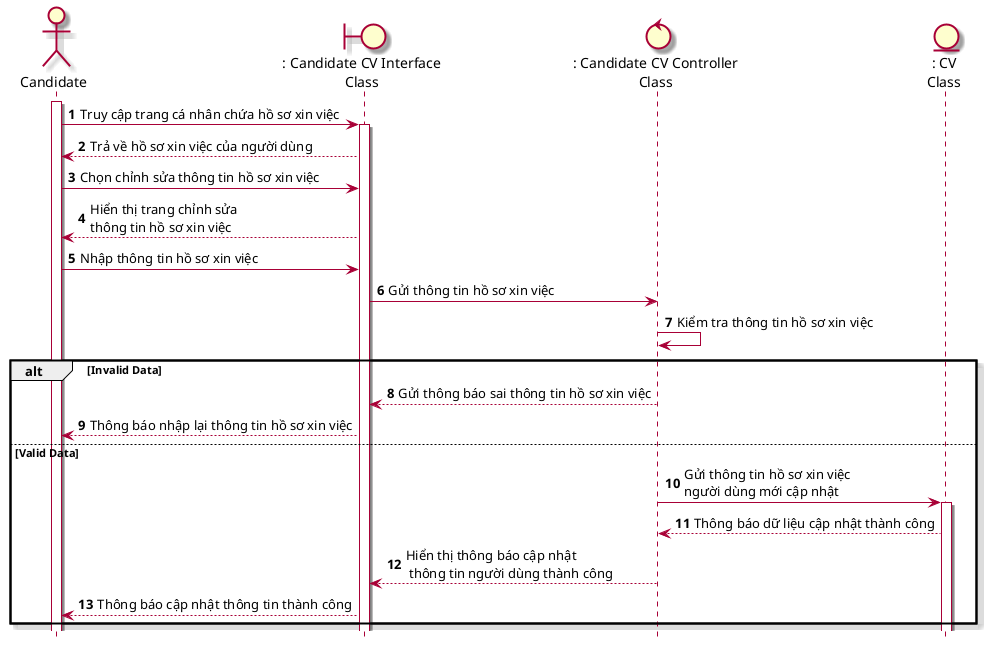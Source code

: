 @startuml SeqQuanLyHoSoXinViec
skin rose
hide footbox
actor candidate as "Candidate"
boundary candidateInterface as ": Candidate CV Interface\nClass"
control cVController as ": Candidate CV Controller\nClass"
entity CV as ": CV\nClass"
autonumber
candidate++
candidate-> candidateInterface++: Truy cập trang cá nhân chứa hồ sơ xin việc
candidateInterface-->candidate: Trả về hồ sơ xin việc của người dùng
candidate-> candidateInterface: Chọn chỉnh sửa thông tin hồ sơ xin việc
candidateInterface--> candidate: Hiển thị trang chỉnh sửa\nthông tin hồ sơ xin việc
candidate -> candidateInterface: Nhập thông tin hồ sơ xin việc
candidateInterface->cVController: Gửi thông tin hồ sơ xin việc
cVController->cVController: Kiểm tra thông tin hồ sơ xin việc
alt Invalid Data
cVController-->candidateInterface: Gửi thông báo sai thông tin hồ sơ xin việc
candidateInterface --> candidate: Thông báo nhập lại thông tin hồ sơ xin việc
else Valid Data
cVController -> CV++: Gửi thông tin hồ sơ xin việc \nngười dùng mới cập nhật
CV --> cVController: Thông báo dữ liệu cập nhật thành công
cVController --> candidateInterface: Hiển thị thông báo cập nhật\n thông tin người dùng thành công
candidateInterface --> candidate: Thông báo cập nhật thông tin thành công
end
@enduml